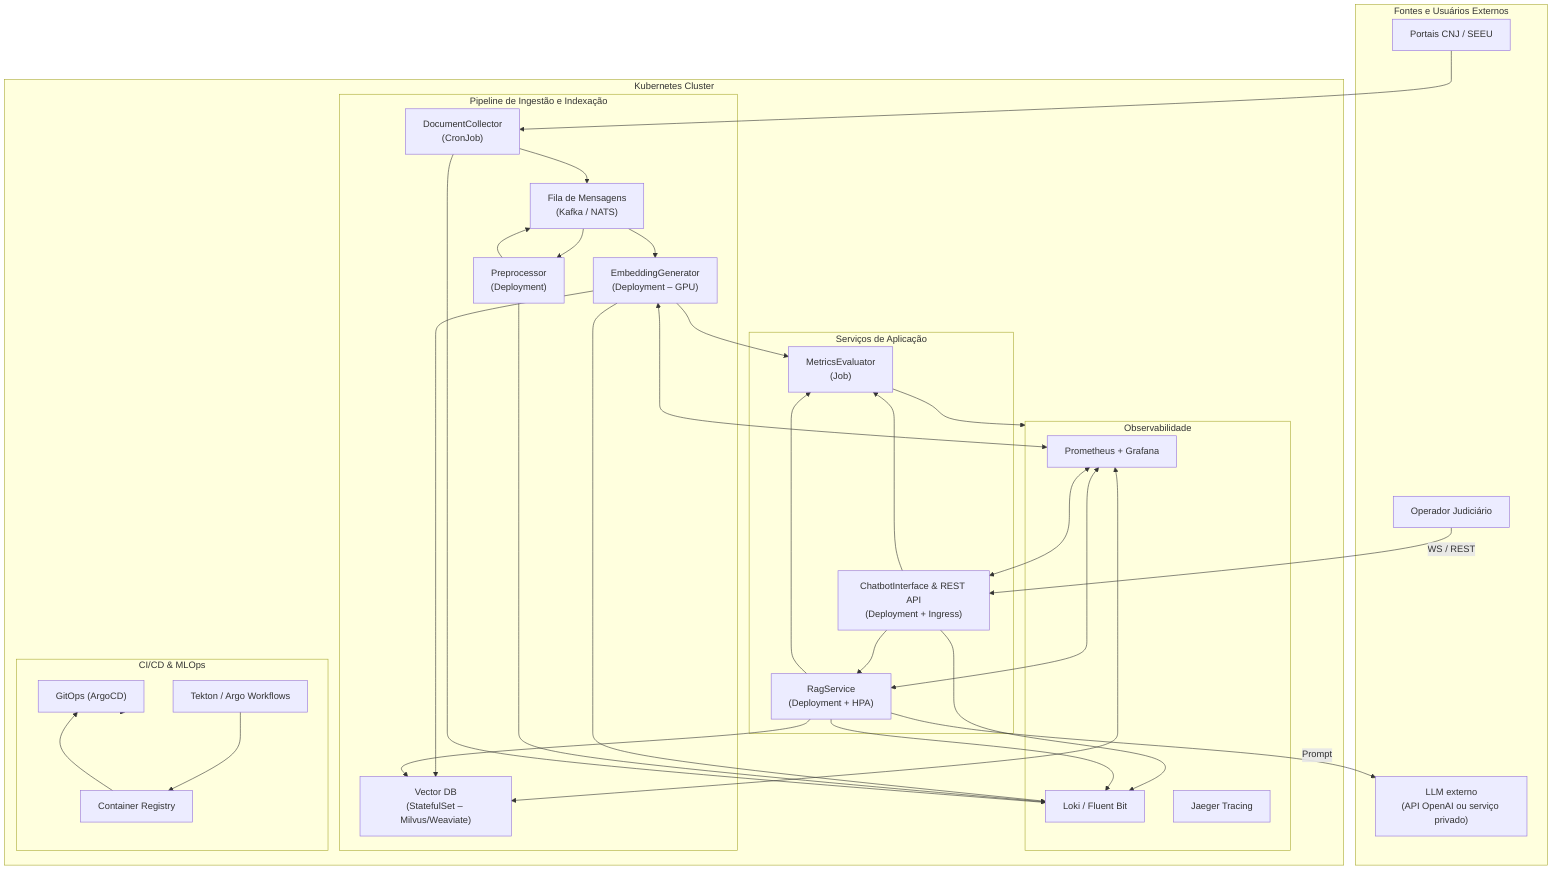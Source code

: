 ---
config:
  layout: dagre
---
flowchart TB
    %% ──────────────────────────── FONTES & USUÁRIOS ────────────────────────────
    subgraph Externo["Fontes e Usuários Externos"]
        X["Portais CNJ / SEEU"]
        User["Operador Judiciário"]
        OpenAI["LLM externo<br>(API OpenAI ou serviço privado)"]
    end

    %% ───────────────────────────── CLUSTER KUBERNETES ──────────────────────────
    subgraph K8s["Kubernetes Cluster"]
        direction TB

        %% ─── Observabilidade ───
        subgraph Observabilidade["Observabilidade"]
            Prom["Prometheus + Grafana"]
            Loki["Loki / Fluent Bit"]
            Jaeger["Jaeger Tracing"]
        end

        %% ─── Pipeline de Ingestão e Indexação ───
        subgraph Pipeline["Pipeline de Ingestão e Indexação"]
            CronJob["DocumentCollector<br>(CronJob)"]
            Broker["Fila de Mensagens<br>(Kafka / NATS)"]
            PreProc["Preprocessor<br>(Deployment)"]
            Embed["EmbeddingGenerator<br>(Deployment – GPU)"]
            VecDB["Vector DB<br>(StatefulSet – Milvus/Weaviate)"]
        end

        %% ─── Serviços de Aplicação ───
        subgraph Servicos["Serviços de Aplicação"]
            RagSvc["RagService<br>(Deployment + HPA)"]
            ChatAPI["ChatbotInterface&nbsp;& REST API<br>(Deployment + Ingress)"]
            Metrics["MetricsEvaluator<br>(Job)"]
        end

        %% ─── DevOps / MLOps ───
        subgraph DevOps["CI/CD & MLOps"]
            GitOps["GitOps (ArgoCD)"]
            Registry["Container Registry"]
            Tekton["Tekton / Argo Workflows"]
        end
    end

    %% ──────────────────────── RELAÇÕES EXTERNAS ────────────────────────
    X --> CronJob
    User -- WS / REST --> ChatAPI
    RagSvc -->|Prompt| OpenAI

    %% ────────────────────────── FLUXO DA PIPELINE ──────────────────────────
    CronJob --> Broker
    Broker --> PreProc
    PreProc --> Broker
    Broker --> Embed
    Embed --> VecDB

    %% ─────────────────── CONSULTA E GERAÇÃO DE RESPOSTA ──────────────────
    ChatAPI --> RagSvc
    RagSvc --> VecDB

    %% ─────────────────── REGISTRO DE MÉTRICAS E LOGS ────────────────────
    Metrics --> Observabilidade
    RagSvc --> Metrics
    ChatAPI --> Metrics
    Embed --> Metrics
    ChatAPI --> Loki
    RagSvc  --> Loki
    Embed   --> Loki
    PreProc --> Loki
    CronJob --> Loki
    Prom <---> ChatAPI
    Prom <---> RagSvc
    Prom <---> Embed
    Prom <---> VecDB

    %% ────────────────────────── FLUXO DEVOPS ─────────────────────────────
    Tekton --> Registry
    Registry --> GitOps
    GitOps --> K8s